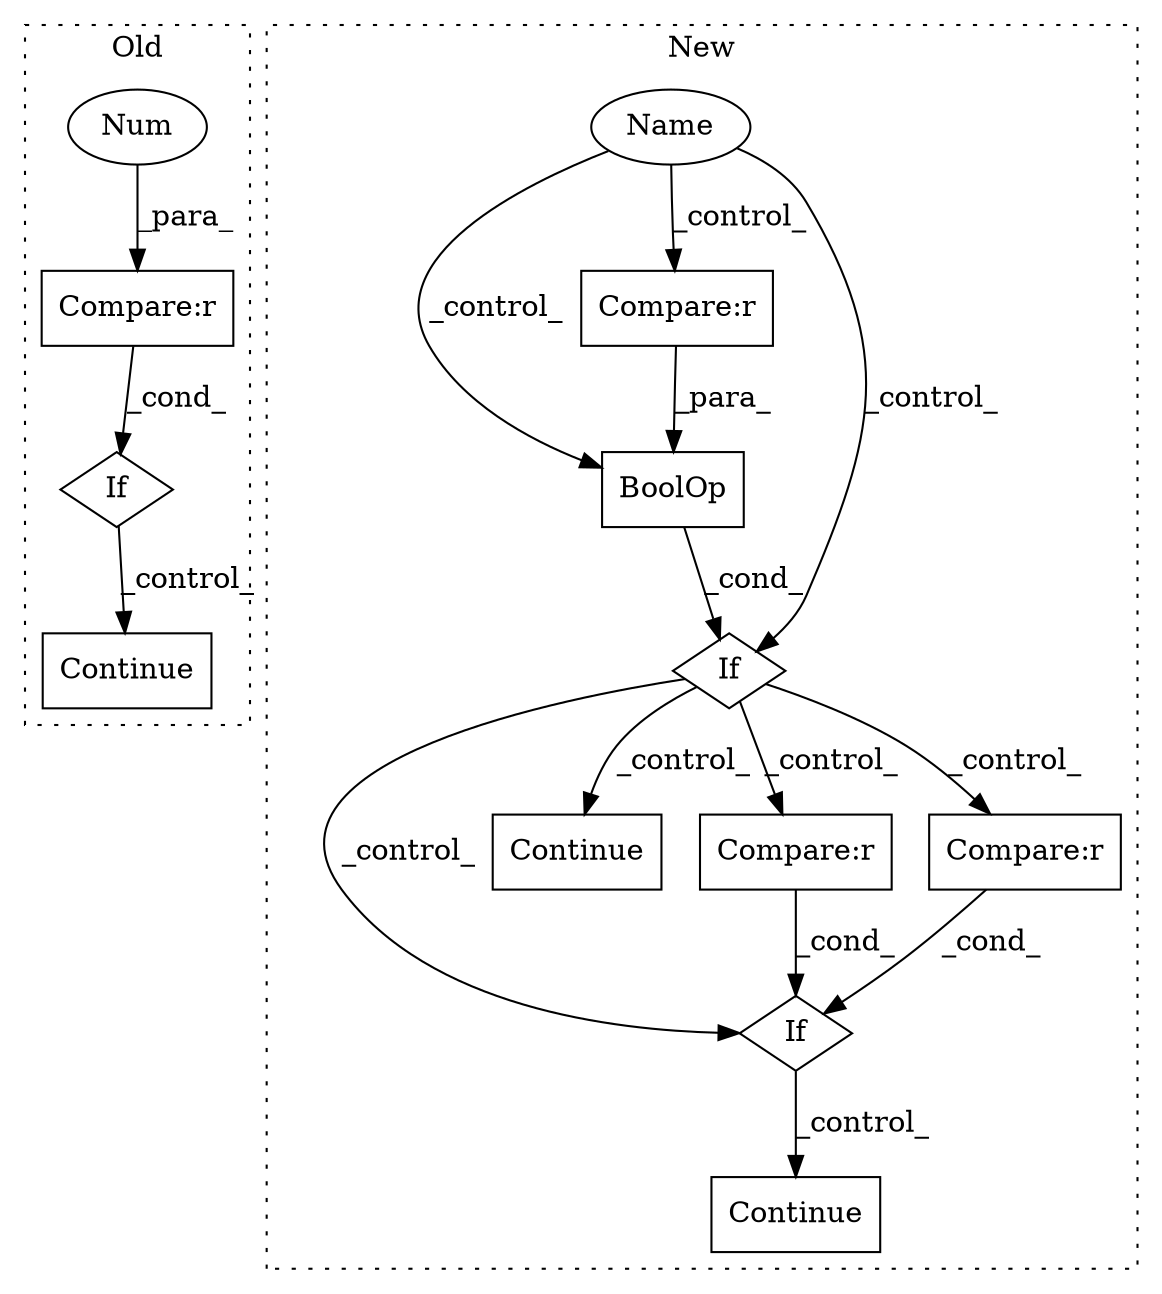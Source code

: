 digraph G {
subgraph cluster0 {
1 [label="Continue" a="43" s="2191" l="8" shape="box"];
3 [label="If" a="96" s="2143" l="3" shape="diamond"];
6 [label="Compare:r" a="40" s="2146" l="11" shape="box"];
11 [label="Num" a="76" s="2156" l="1" shape="ellipse"];
label = "Old";
style="dotted";
}
subgraph cluster1 {
2 [label="BoolOp" a="72" s="2510" l="119" shape="box"];
4 [label="If" a="96" s="2507" l="3" shape="diamond"];
5 [label="Compare:r" a="40" s="2528" l="28" shape="box"];
7 [label="Continue" a="43" s="2808" l="8" shape="box"];
8 [label="If" a="96" s="2668" l="3" shape="diamond"];
9 [label="Continue" a="43" s="2647" l="8" shape="box"];
10 [label="Compare:r" a="40" s="2689" l="28" shape="box"];
12 [label="Name" a="87" s="1990" l="6" shape="ellipse"];
13 [label="Compare:r" a="40" s="2738" l="38" shape="box"];
label = "New";
style="dotted";
}
2 -> 4 [label="_cond_"];
3 -> 1 [label="_control_"];
4 -> 13 [label="_control_"];
4 -> 8 [label="_control_"];
4 -> 10 [label="_control_"];
4 -> 9 [label="_control_"];
5 -> 2 [label="_para_"];
6 -> 3 [label="_cond_"];
8 -> 7 [label="_control_"];
10 -> 8 [label="_cond_"];
11 -> 6 [label="_para_"];
12 -> 5 [label="_control_"];
12 -> 2 [label="_control_"];
12 -> 4 [label="_control_"];
13 -> 8 [label="_cond_"];
}
